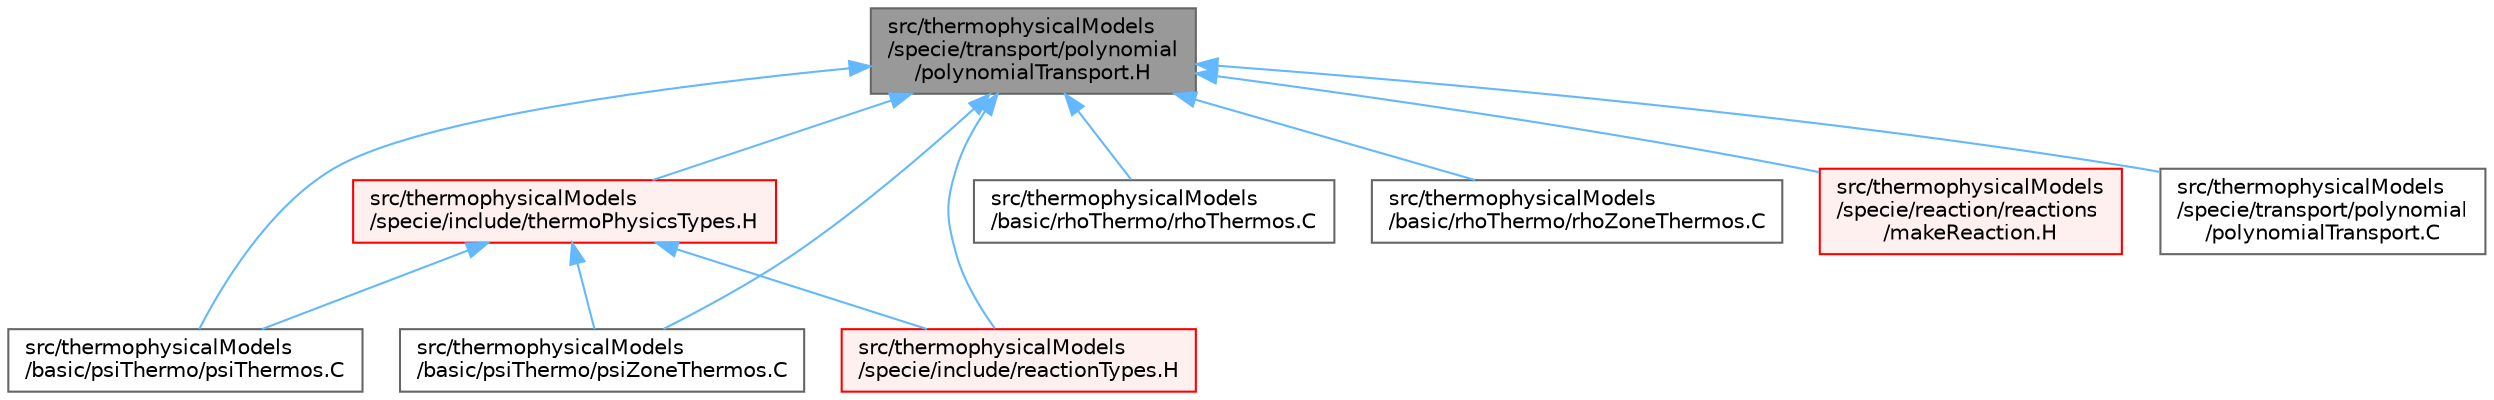 digraph "src/thermophysicalModels/specie/transport/polynomial/polynomialTransport.H"
{
 // LATEX_PDF_SIZE
  bgcolor="transparent";
  edge [fontname=Helvetica,fontsize=10,labelfontname=Helvetica,labelfontsize=10];
  node [fontname=Helvetica,fontsize=10,shape=box,height=0.2,width=0.4];
  Node1 [id="Node000001",label="src/thermophysicalModels\l/specie/transport/polynomial\l/polynomialTransport.H",height=0.2,width=0.4,color="gray40", fillcolor="grey60", style="filled", fontcolor="black",tooltip=" "];
  Node1 -> Node2 [id="edge1_Node000001_Node000002",dir="back",color="steelblue1",style="solid",tooltip=" "];
  Node2 [id="Node000002",label="src/thermophysicalModels\l/basic/psiThermo/psiThermos.C",height=0.2,width=0.4,color="grey40", fillcolor="white", style="filled",URL="$psiThermos_8C.html",tooltip=" "];
  Node1 -> Node3 [id="edge2_Node000001_Node000003",dir="back",color="steelblue1",style="solid",tooltip=" "];
  Node3 [id="Node000003",label="src/thermophysicalModels\l/basic/psiThermo/psiZoneThermos.C",height=0.2,width=0.4,color="grey40", fillcolor="white", style="filled",URL="$psiZoneThermos_8C.html",tooltip=" "];
  Node1 -> Node4 [id="edge3_Node000001_Node000004",dir="back",color="steelblue1",style="solid",tooltip=" "];
  Node4 [id="Node000004",label="src/thermophysicalModels\l/basic/rhoThermo/rhoThermos.C",height=0.2,width=0.4,color="grey40", fillcolor="white", style="filled",URL="$rhoThermos_8C.html",tooltip=" "];
  Node1 -> Node5 [id="edge4_Node000001_Node000005",dir="back",color="steelblue1",style="solid",tooltip=" "];
  Node5 [id="Node000005",label="src/thermophysicalModels\l/basic/rhoThermo/rhoZoneThermos.C",height=0.2,width=0.4,color="grey40", fillcolor="white", style="filled",URL="$rhoZoneThermos_8C.html",tooltip=" "];
  Node1 -> Node6 [id="edge5_Node000001_Node000006",dir="back",color="steelblue1",style="solid",tooltip=" "];
  Node6 [id="Node000006",label="src/thermophysicalModels\l/specie/include/reactionTypes.H",height=0.2,width=0.4,color="red", fillcolor="#FFF0F0", style="filled",URL="$reactionTypes_8H.html",tooltip="Type definitions for reactions."];
  Node1 -> Node11 [id="edge6_Node000001_Node000011",dir="back",color="steelblue1",style="solid",tooltip=" "];
  Node11 [id="Node000011",label="src/thermophysicalModels\l/specie/include/thermoPhysicsTypes.H",height=0.2,width=0.4,color="red", fillcolor="#FFF0F0", style="filled",URL="$thermoPhysicsTypes_8H.html",tooltip="Type definitions for thermo-physics models."];
  Node11 -> Node2 [id="edge7_Node000011_Node000002",dir="back",color="steelblue1",style="solid",tooltip=" "];
  Node11 -> Node3 [id="edge8_Node000011_Node000003",dir="back",color="steelblue1",style="solid",tooltip=" "];
  Node11 -> Node6 [id="edge9_Node000011_Node000006",dir="back",color="steelblue1",style="solid",tooltip=" "];
  Node1 -> Node30 [id="edge10_Node000001_Node000030",dir="back",color="steelblue1",style="solid",tooltip=" "];
  Node30 [id="Node000030",label="src/thermophysicalModels\l/specie/reaction/reactions\l/makeReaction.H",height=0.2,width=0.4,color="red", fillcolor="#FFF0F0", style="filled",URL="$makeReaction_8H.html",tooltip="Macros for instantiating reactions on given thermo packages."];
  Node1 -> Node31 [id="edge11_Node000001_Node000031",dir="back",color="steelblue1",style="solid",tooltip=" "];
  Node31 [id="Node000031",label="src/thermophysicalModels\l/specie/transport/polynomial\l/polynomialTransport.C",height=0.2,width=0.4,color="grey40", fillcolor="white", style="filled",URL="$polynomialTransport_8C.html",tooltip=" "];
}
